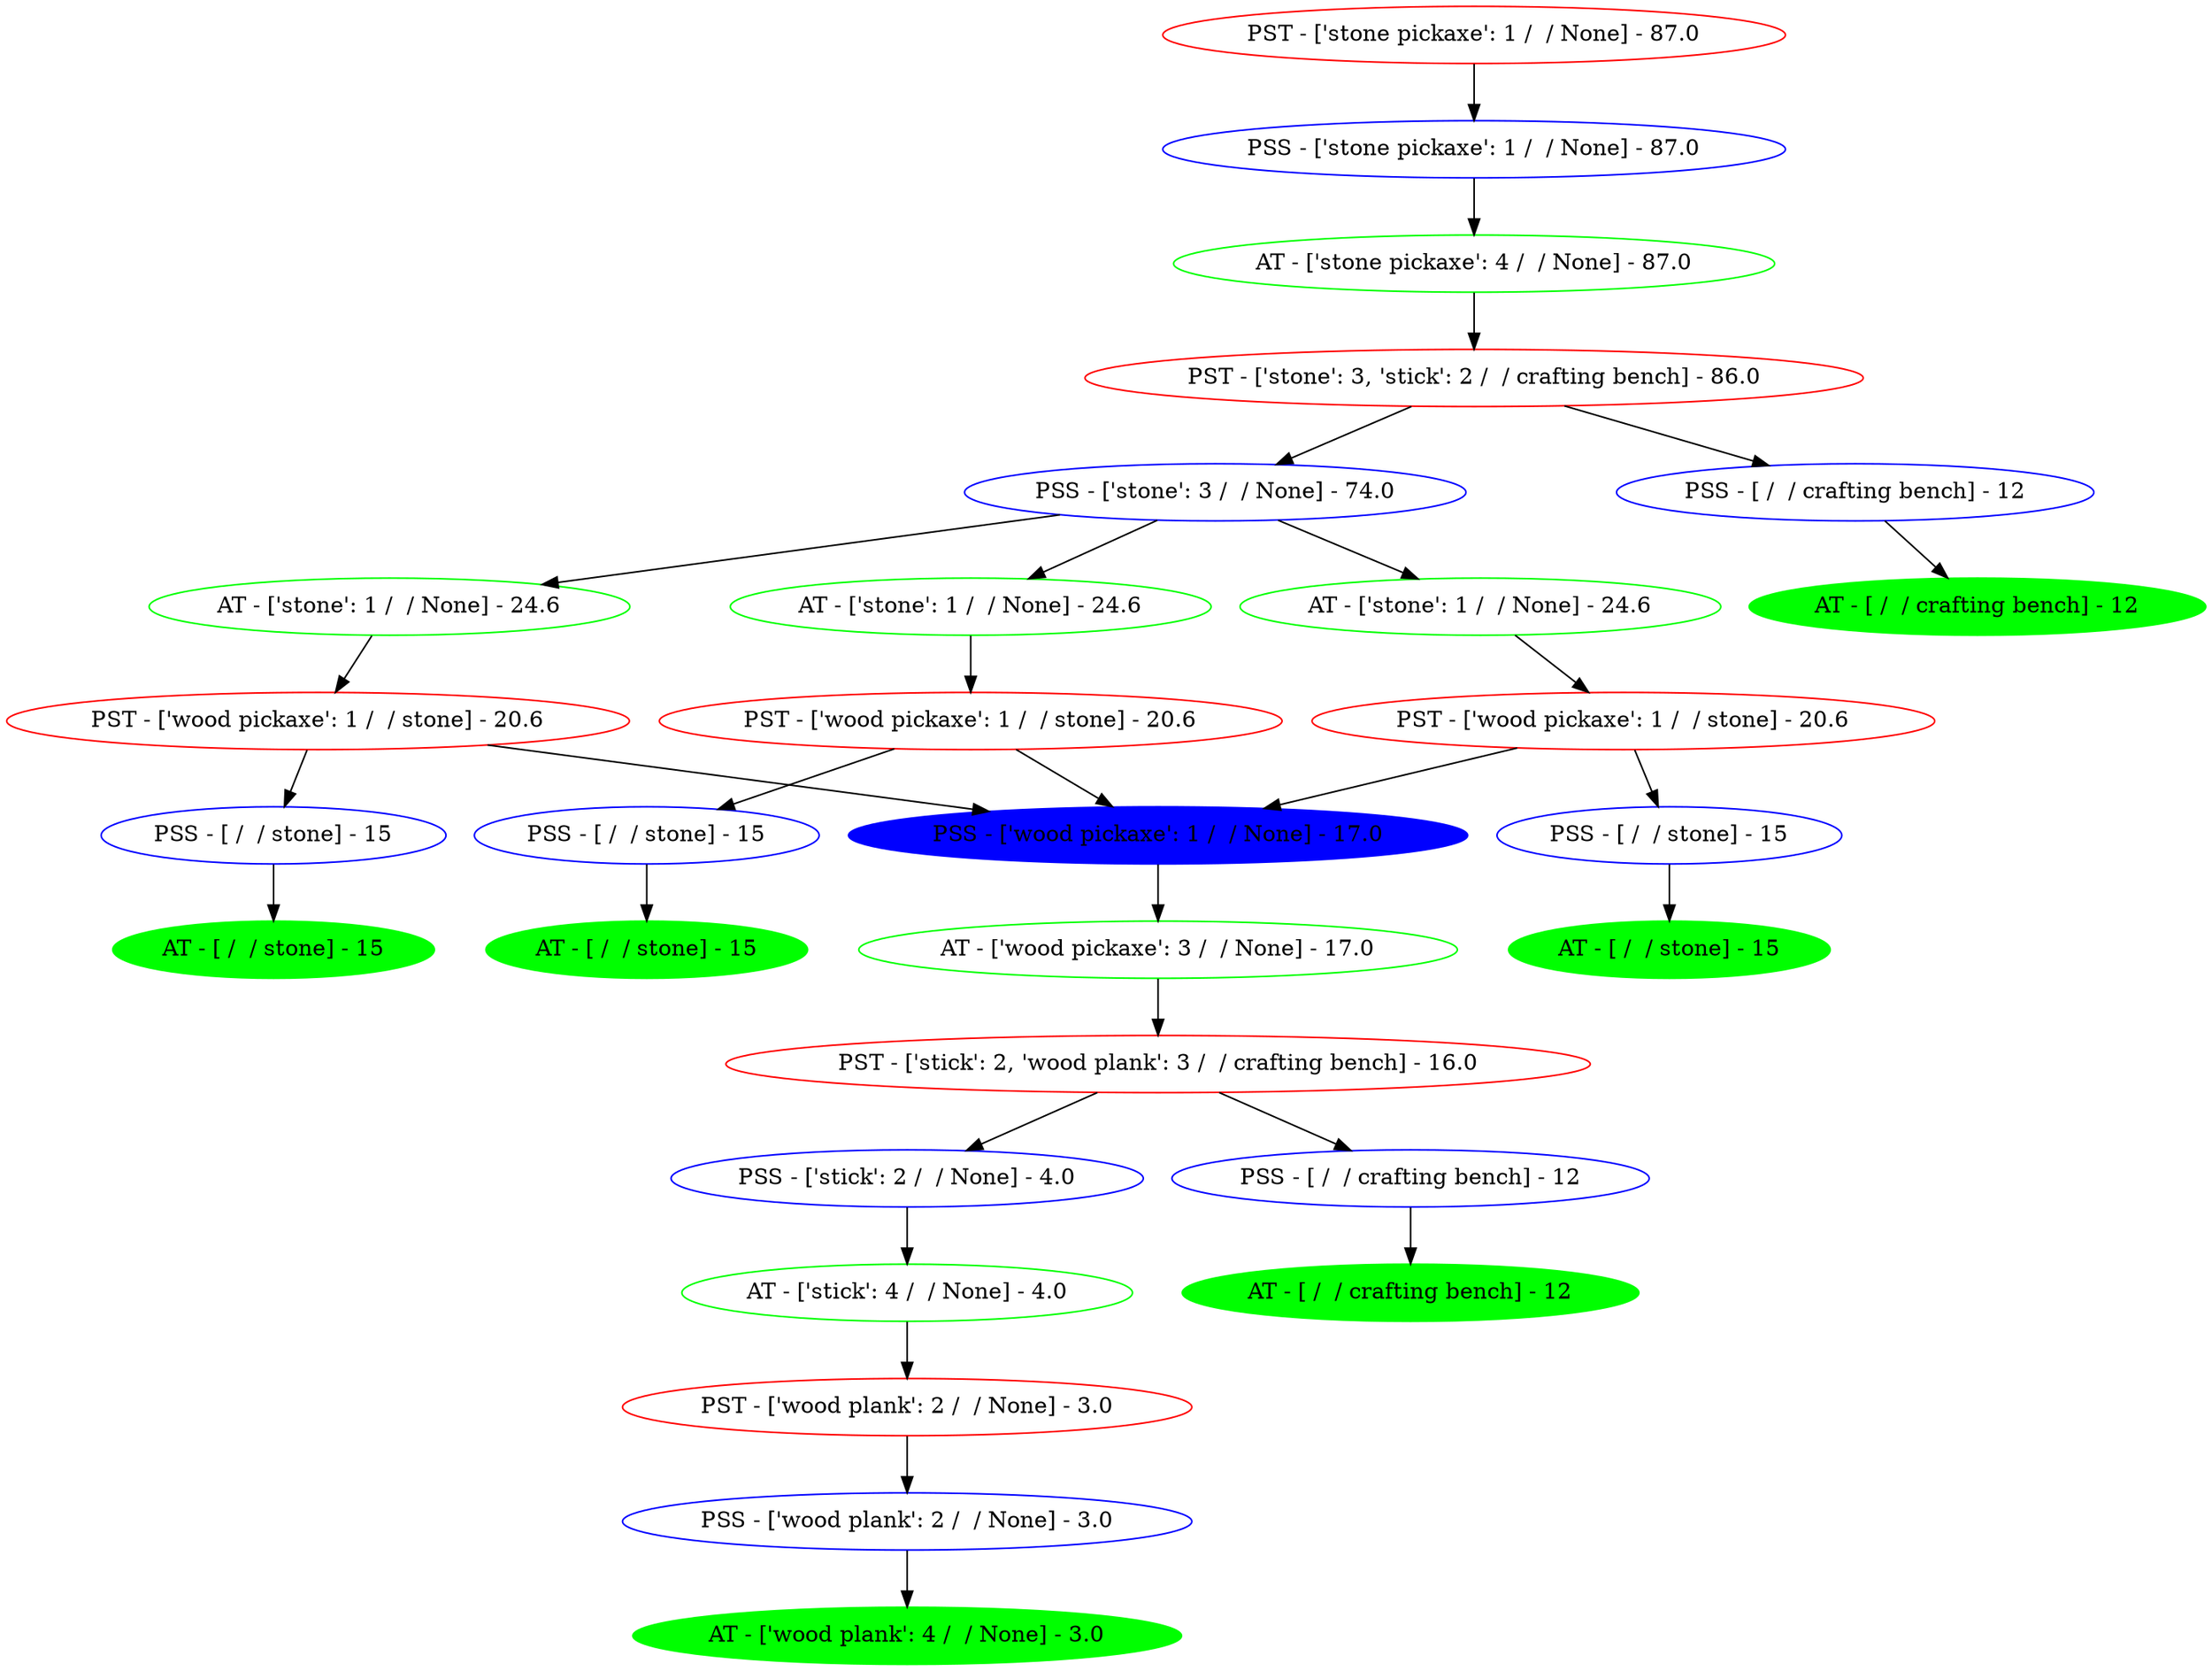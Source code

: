 digraph Tree {
	node [color=red]
	"PST - ['stone pickaxe'; 1 /  / None] - 49445584" [label="PST - ['stone pickaxe': 1 /  / None] - 87.0"]
	node [color=blue]
	"PSS - ['stone pickaxe'; 1 /  / None] - 49444944" [label="PSS - ['stone pickaxe': 1 /  / None] - 87.0"]
	node [style=unfilled]
	node [color=green]
	"AT - ['stone pickaxe'; 4 /  / None] - 49501264" [label="AT - ['stone pickaxe': 4 /  / None] - 87.0"]
	node [style=unfilled]
	node [color=red]
	"PST - ['stone'; 3, 'stick'; 2 /  / crafting bench] - 49444912" [label="PST - ['stone': 3, 'stick': 2 /  / crafting bench] - 86.0"]
	node [color=blue]
	"PSS - ['stone'; 3 /  / None] - 49501584" [label="PSS - ['stone': 3 /  / None] - 74.0"]
	node [style=unfilled]
	node [color=blue]
	"PSS - [ /  / crafting bench] - 49502160" [label="PSS - [ /  / crafting bench] - 12"]
	node [style=unfilled]
	node [color=green]
	"AT - ['stone'; 1 /  / None] - 49501648" [label="AT - ['stone': 1 /  / None] - 24.6"]
	node [style=unfilled]
	node [color=green]
	"AT - ['stone'; 1 /  / None] - 49501744" [label="AT - ['stone': 1 /  / None] - 24.6"]
	node [style=unfilled]
	node [color=green]
	"AT - ['stone'; 1 /  / None] - 49501712" [label="AT - ['stone': 1 /  / None] - 24.6"]
	node [style=unfilled]
	node [style=filled]
	node [color=green]
	"AT - [ /  / crafting bench] - 49502256" [label="AT - [ /  / crafting bench] - 12"]
	node [style=unfilled]
	node [color=red]
	"PST - ['wood pickaxe'; 1 /  / stone] - 49502320" [label="PST - ['wood pickaxe': 1 /  / stone] - 20.6"]
	node [color=red]
	"PST - ['wood pickaxe'; 1 /  / stone] - 49502704" [label="PST - ['wood pickaxe': 1 /  / stone] - 20.6"]
	node [color=red]
	"PST - ['wood pickaxe'; 1 /  / stone] - 49502768" [label="PST - ['wood pickaxe': 1 /  / stone] - 20.6"]
	node [style=filled]
	node [color=blue]
	"PSS - ['wood pickaxe'; 1 /  / None] - 49502544" [label="PSS - ['wood pickaxe': 1 /  / None] - 17.0"]
	node [style=unfilled]
	node [color=blue]
	"PSS - [ /  / stone] - 49502512" [label="PSS - [ /  / stone] - 15"]
	node [style=unfilled]
	node [color=blue]
	"PSS - [ /  / stone] - 49502864" [label="PSS - [ /  / stone] - 15"]
	node [style=unfilled]
	node [color=blue]
	"PSS - [ /  / stone] - 49503248" [label="PSS - [ /  / stone] - 15"]
	node [style=unfilled]
	node [color=green]
	"AT - ['wood pickaxe'; 3 /  / None] - 49502608" [label="AT - ['wood pickaxe': 3 /  / None] - 17.0"]
	node [style=unfilled]
	node [style=filled]
	node [color=green]
	"AT - [ /  / stone] - 49502640" [label="AT - [ /  / stone] - 15"]
	node [style=unfilled]
	node [style=filled]
	node [color=green]
	"AT - [ /  / stone] - 49502992" [label="AT - [ /  / stone] - 15"]
	node [style=unfilled]
	node [style=filled]
	node [color=green]
	"AT - [ /  / stone] - 49503376" [label="AT - [ /  / stone] - 15"]
	node [style=unfilled]
	node [color=red]
	"PST - ['stick'; 2, 'wood plank'; 3 /  / crafting bench] - 49503856" [label="PST - ['stick': 2, 'wood plank': 3 /  / crafting bench] - 16.0"]
	node [color=blue]
	"PSS - ['stick'; 2 /  / None] - 49521552" [label="PSS - ['stick': 2 /  / None] - 4.0"]
	node [style=unfilled]
	node [color=blue]
	"PSS - [ /  / crafting bench] - 49521712" [label="PSS - [ /  / crafting bench] - 12"]
	node [style=unfilled]
	node [color=green]
	"AT - ['stick'; 4 /  / None] - 49521616" [label="AT - ['stick': 4 /  / None] - 4.0"]
	node [style=unfilled]
	node [style=filled]
	node [color=green]
	"AT - [ /  / crafting bench] - 49521744" [label="AT - [ /  / crafting bench] - 12"]
	node [style=unfilled]
	node [color=red]
	"PST - ['wood plank'; 2 /  / None] - 49522768" [label="PST - ['wood plank': 2 /  / None] - 3.0"]
	node [color=blue]
	"PSS - ['wood plank'; 2 /  / None] - 49522928" [label="PSS - ['wood plank': 2 /  / None] - 3.0"]
	node [style=unfilled]
	node [style=filled]
	node [color=green]
	"AT - ['wood plank'; 4 /  / None] - 49504048" [label="AT - ['wood plank': 4 /  / None] - 3.0"]
	node [style=unfilled]
	"PST - ['stone pickaxe'; 1 /  / None] - 49445584" -> "PSS - ['stone pickaxe'; 1 /  / None] - 49444944"
	"PSS - ['stone pickaxe'; 1 /  / None] - 49444944" -> "AT - ['stone pickaxe'; 4 /  / None] - 49501264"
	"AT - ['stone pickaxe'; 4 /  / None] - 49501264" -> "PST - ['stone'; 3, 'stick'; 2 /  / crafting bench] - 49444912"
	"PST - ['stone'; 3, 'stick'; 2 /  / crafting bench] - 49444912" -> "PSS - ['stone'; 3 /  / None] - 49501584"
	"PST - ['stone'; 3, 'stick'; 2 /  / crafting bench] - 49444912" -> "PSS - [ /  / crafting bench] - 49502160"
	"PSS - ['stone'; 3 /  / None] - 49501584" -> "AT - ['stone'; 1 /  / None] - 49501648"
	"PSS - ['stone'; 3 /  / None] - 49501584" -> "AT - ['stone'; 1 /  / None] - 49501744"
	"PSS - ['stone'; 3 /  / None] - 49501584" -> "AT - ['stone'; 1 /  / None] - 49501712"
	"PSS - [ /  / crafting bench] - 49502160" -> "AT - [ /  / crafting bench] - 49502256"
	"AT - ['stone'; 1 /  / None] - 49501648" -> "PST - ['wood pickaxe'; 1 /  / stone] - 49502320"
	"AT - ['stone'; 1 /  / None] - 49501744" -> "PST - ['wood pickaxe'; 1 /  / stone] - 49502704"
	"AT - ['stone'; 1 /  / None] - 49501712" -> "PST - ['wood pickaxe'; 1 /  / stone] - 49502768"
	"PST - ['wood pickaxe'; 1 /  / stone] - 49502320" -> "PSS - ['wood pickaxe'; 1 /  / None] - 49502544"
	"PST - ['wood pickaxe'; 1 /  / stone] - 49502320" -> "PSS - [ /  / stone] - 49502512"
	"PST - ['wood pickaxe'; 1 /  / stone] - 49502704" -> "PSS - ['wood pickaxe'; 1 /  / None] - 49502544"
	"PST - ['wood pickaxe'; 1 /  / stone] - 49502704" -> "PSS - [ /  / stone] - 49502864"
	"PST - ['wood pickaxe'; 1 /  / stone] - 49502768" -> "PSS - ['wood pickaxe'; 1 /  / None] - 49502544"
	"PST - ['wood pickaxe'; 1 /  / stone] - 49502768" -> "PSS - [ /  / stone] - 49503248"
	"PSS - ['wood pickaxe'; 1 /  / None] - 49502544" -> "AT - ['wood pickaxe'; 3 /  / None] - 49502608"
	"PSS - [ /  / stone] - 49502512" -> "AT - [ /  / stone] - 49502640"
	"PSS - [ /  / stone] - 49502864" -> "AT - [ /  / stone] - 49502992"
	"PSS - [ /  / stone] - 49503248" -> "AT - [ /  / stone] - 49503376"
	"AT - ['wood pickaxe'; 3 /  / None] - 49502608" -> "PST - ['stick'; 2, 'wood plank'; 3 /  / crafting bench] - 49503856"
	"PST - ['stick'; 2, 'wood plank'; 3 /  / crafting bench] - 49503856" -> "PSS - ['stick'; 2 /  / None] - 49521552"
	"PST - ['stick'; 2, 'wood plank'; 3 /  / crafting bench] - 49503856" -> "PSS - [ /  / crafting bench] - 49521712"
	"PSS - ['stick'; 2 /  / None] - 49521552" -> "AT - ['stick'; 4 /  / None] - 49521616"
	"PSS - [ /  / crafting bench] - 49521712" -> "AT - [ /  / crafting bench] - 49521744"
	"AT - ['stick'; 4 /  / None] - 49521616" -> "PST - ['wood plank'; 2 /  / None] - 49522768"
	"PST - ['wood plank'; 2 /  / None] - 49522768" -> "PSS - ['wood plank'; 2 /  / None] - 49522928"
	"PSS - ['wood plank'; 2 /  / None] - 49522928" -> "AT - ['wood plank'; 4 /  / None] - 49504048"
}
